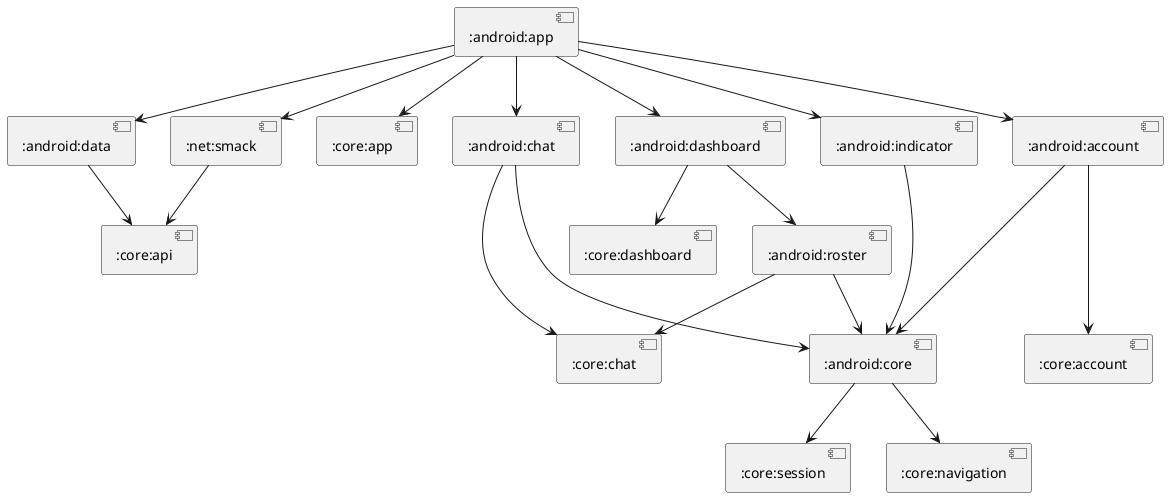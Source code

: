 @startuml

[:net:smack] --> [:core:api]

[:android:app] --> [:core:app]
[:android:app] --> [:net:smack]
[:android:app] --> [:android:data]
[:android:app] --> [:android:dashboard]
[:android:app] --> [:android:chat]
[:android:app] --> [:android:account]
[:android:app] --> [:android:indicator]

[:android:account] --> [:android:core]
[:android:account] ---> [:core:account]

[:android:chat] ---> [:android:core]
[:android:chat] --> [:core:chat]

[:android:dashboard] --> [:android:roster]
[:android:dashboard] --> [:core:dashboard]

[:android:roster] --> [:android:core]
[:android:roster] --> [:core:chat]

[:android:indicator] ---> [:android:core]

[:android:core] --> [:core:session]
[:android:core] --> [:core:navigation]

[:android:data] --> [:core:api]



@enduml